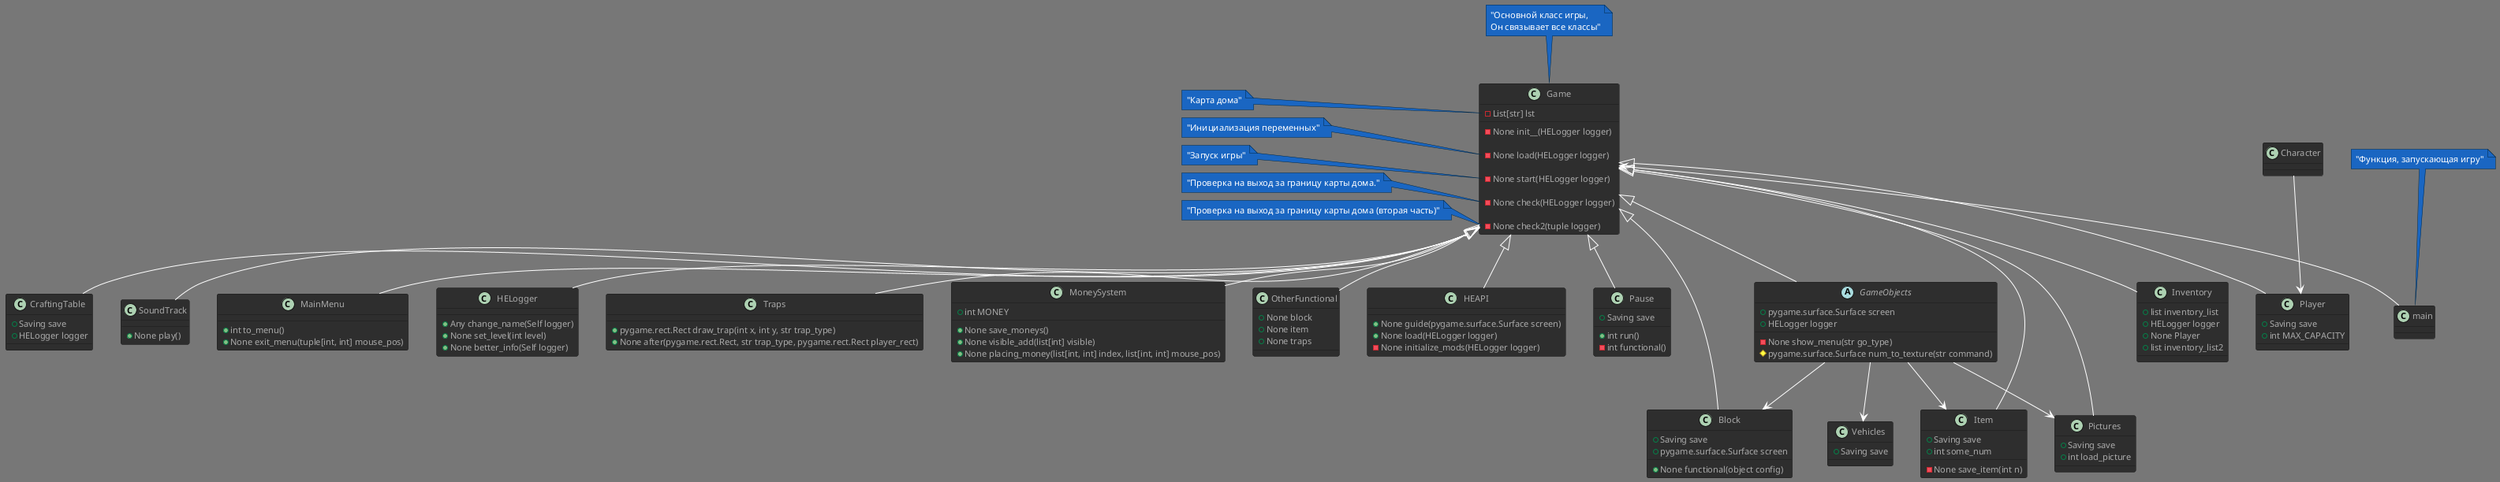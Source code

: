 @startuml "UML-Диаграмма для игры HouseEscape"

!if (%not(%variable_exists("$FONTNAME")))
!$FONTNAME = "Verdana"
!endif

!if (%not(%variable_exists("$FONTSIZE")))
!$FONTSIZE = 11
!endif

skinparam backgroundColor 777
!$ACCENT = "1a66c2"
!$ACCENTDARK = "002642"
skinparam stereotypeCBackgroundColor $ACCENT
!$PRIMARYFONTCOLOR = "fff"
!$SECONDARY = "aaa"
!$ARROWCOLOR = "fff"
!$ARROWFONTCOLOR = "bbb"
!$BORDERCOLOR = "1b1b1b"
!$BOXBG = "2e2e2e"
!$LIGHTBORDERCOLOR = "767676"
!$LIGHTBG = "575757"
skinparam backgroundColor 777

!procedure font_style()
  fontColor $PRIMARYFONTCOLOR
  fontName $FONTNAME
  fontSize $FONTSIZE
  stereotypeFontColor $SECONDARY
  stereotypeFontSize $FONTSIZE
!endprocedure

!procedure basic_style()
  backgroundColor $BOXBG
  borderColor $BORDERCOLOR
!endprocedure

!procedure light_style()
  backgroundColor $LIGHTBG
  borderColor $LIGHTBORDERCOLOR
!endprocedure

!procedure accent_style()
  backgroundColor $ACCENT
  borderColor $ACCENTDARK
!endprocedure

!procedure arrow_style()
  arrowColor $ARROWCOLOR
  arrowFontName $FONTNAME
  arrowFontColor $ARROWFONTCOLOR
  arrowFontSize $FONTSIZE
!endprocedure

' Class diagrams

skinparam circledCharacter {
  radius 8
  fontSize $FONTSIZE
  fontName $FONTNAME
}

skinparam class {
  basic_style()
  font_style()
  arrow_style()

  attributeFontColor $SECONDARY
  attributeFontSize $FONTSIZE
  attributeIconSize $FONTSIZE
}

skinparam actor {
  accent_style()
  font_style()
}

skinparam participant {
  basic_style()
  font_style()
}

skinparam collections {
  basic_style()
  font_style()
}

skinparam SequenceBox{
  light_style()
  font_style()
}

' Component diagrams

skinparam interface {
  accent_style()
  font_style()
}

skinparam component {
  basic_style()
  font_style()
}

skinparam node {
  basic_style()
  font_style()
}

skinparam database {
  basic_style()
  font_style()
}

skinparam queue {
  basic_style()
  font_style()
}

' Use Case diagrams

skinparam usecase {
  basic_style()
  font_style()
  arrow_style()
}

skinparam activity {
  basic_style()
  font_style()
  arrow_style()
}

skinparam sequence {
  font_style()
  arrow_style()

  lifeLineBorderColor $ACCENT
  lifeLineBackgroundColor $LIGHTBG
}

skinparam boundary {
  accent_style()
  font_style()
}

skinparam control {
  accent_style()
  font_style()
}

skinparam entity {
  accent_style()
  font_style()
}

' State diagrams

skinparam state {
  basic_style()
  font_style()
  arrow_style()
  startColor $ACCENT
  endColor $ACCENTDARK
}

' Object diagrams

skinparam object {
  basic_style()
  font_style()
  arrow_style()
}

' Common

skinparam note {
  accent_style()
  font_style()
}

skinparam cloud {
  basic_style()
  font_style()
  arrow_style()
}

skinparam rectangle {
  basic_style()
  font_style()
}

skinparam storage {
  basic_style()
  font_style()
}

class Game {
    - List[str] lst

    - None init__(HELogger logger)

    - None load(HELogger logger)

    - None start(HELogger logger)

    - None check(HELogger logger)

    - None check2(tuple logger)
}
class Player {
    + Saving save 
    + int MAX_CAPACITY
}
class Block {
    + Saving save 
    + pygame.surface.Surface screen

    + None functional(object config)
}
class Item {
    + Saving save 
    + int some_num

     - None save_item(int n)
}
abstract GameObjects {
    + pygame.surface.Surface screen
    + HELogger logger

    - None show_menu(str go_type)
    # pygame.surface.Surface num_to_texture(str command)
}
class Pictures {
  + Saving save
  + int load_picture
}
class Inventory {
  + list inventory_list
  + HELogger logger
  + None Player
  + list inventory_list2
}
class CraftingTable {
  + Saving save
  + HELogger logger
}
class SoundTrack {
  + None play()
}
class MainMenu {
  + int to_menu()
  + None exit_menu(tuple[int, int] mouse_pos)
}
class HELogger {
  + Any change_name(Self logger)
  + None set_level(int level)
  + None better_info(Self logger)
}
class Traps {
  + pygame.rect.Rect draw_trap(int x, int y, str trap_type)
  + None after(pygame.rect.Rect, str trap_type, pygame.rect.Rect player_rect)
}
class MoneySystem {
    + int MONEY

    + None save_moneys()
    + None visible_add(list[int] visible)
    + None placing_money(list[int, int] index, list[int, int] mouse_pos)
}
class OtherFunctional {
  + None block
  + None item
  + None traps
}
class HEAPI {
  + None guide(pygame.surface.Surface screen)
  + None load(HELogger logger)
  - None initialize_mods(HELogger logger)
}
class Pause {
    + Saving save

    + int run()
    - int functional()
}
class Vehicles {
  + Saving save
}

Game <-- main

Game <|-- Player
Game <|-- Block
Game <|-- Item
Game <|-- GameObjects
Game <|-- Pictures
Game <|-- Inventory
Game <|-- CraftingTable
Game <|-- SoundTrack
Game <|-- MainMenu
Game <|-- HELogger
Game <|-- Traps
Game <|-- MoneySystem
Game <|-- OtherFunctional
Game <|-- HEAPI
Game <|-- Pause
Character --> Player

GameObjects --> Item
GameObjects --> Pictures
GameObjects --> Block
GameObjects --> Vehicles

note top of Game : "Основной класс игры,\nОн связывает все классы"
note top of main : "Функция, запускающая игру"

note left of Game::lst 
"Карта дома"
endNote

note left of Game::load
"Инициализация переменных"
endNote

note left of Game::start 
"Запуск игры"
endNote

note left of Game::check
"Проверка на выход за границу карты дома."
endNote

note left of Game::check2
"Проверка на выход за границу карты дома (вторая часть)"
endNote
@enduml